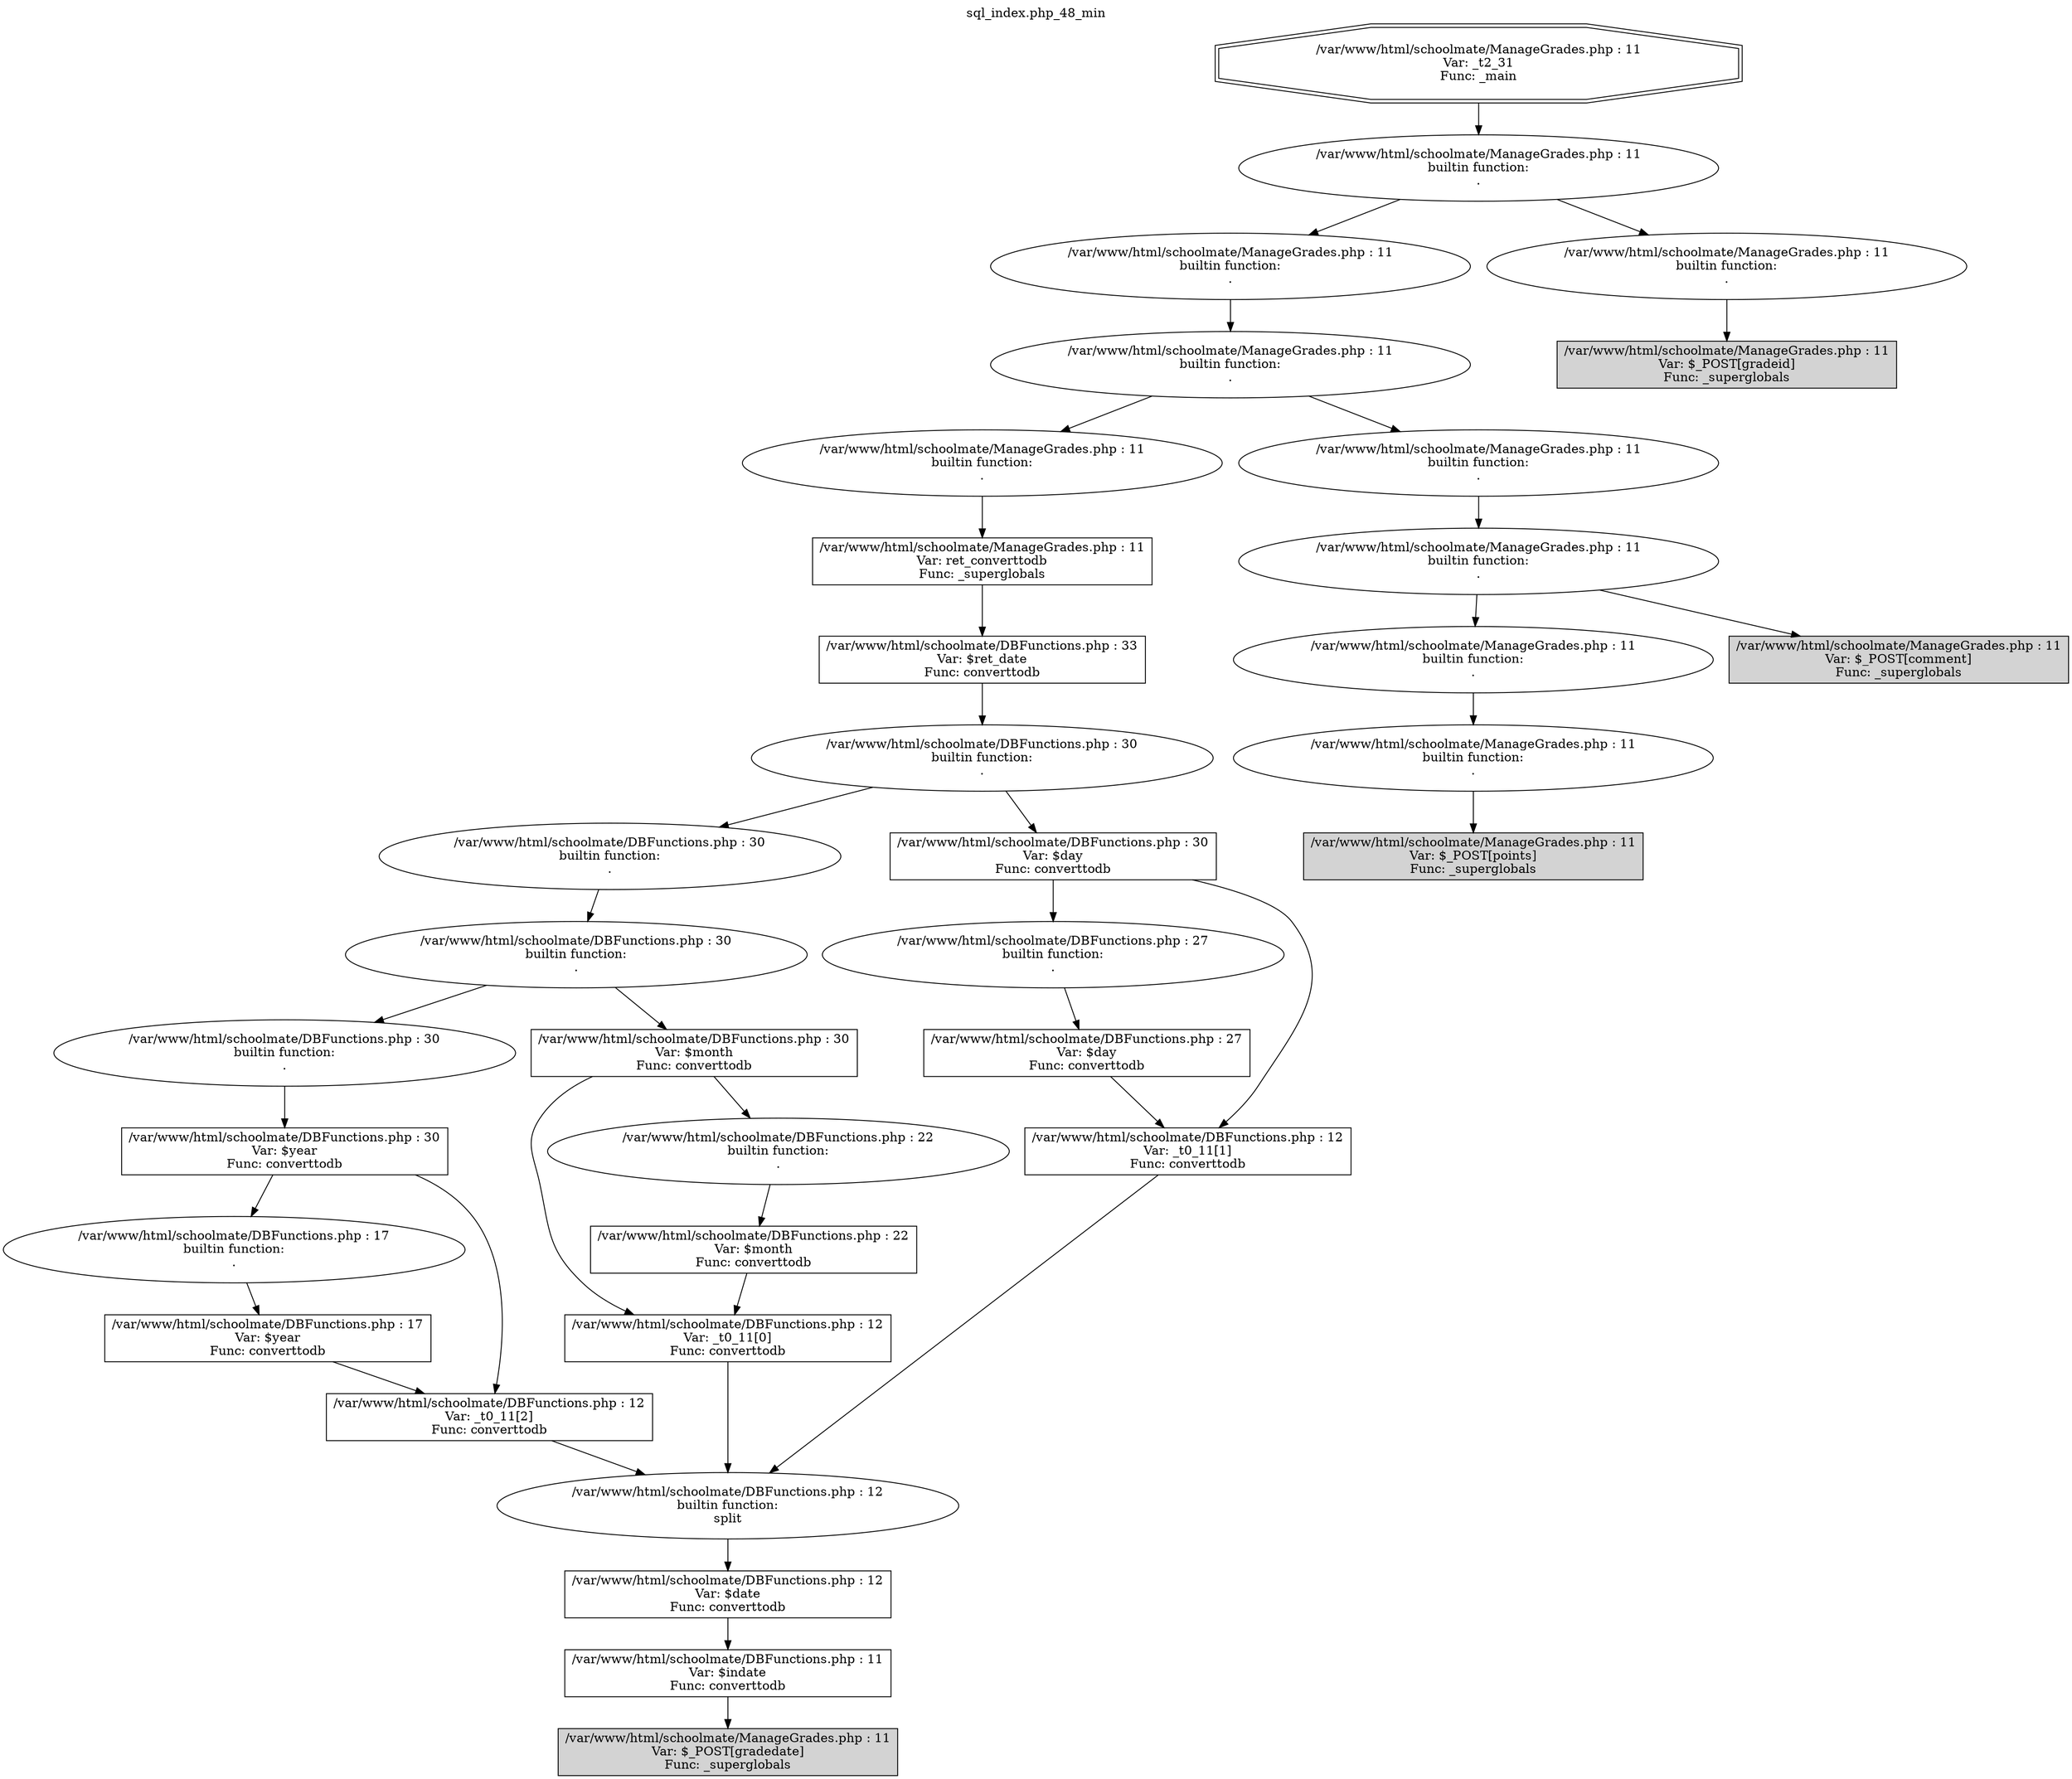 digraph cfg {
  label="sql_index.php_48_min";
  labelloc=t;
  n1 [shape=doubleoctagon, label="/var/www/html/schoolmate/ManageGrades.php : 11\nVar: _t2_31\nFunc: _main\n"];
  n2 [shape=ellipse, label="/var/www/html/schoolmate/ManageGrades.php : 11\nbuiltin function:\n.\n"];
  n3 [shape=ellipse, label="/var/www/html/schoolmate/ManageGrades.php : 11\nbuiltin function:\n.\n"];
  n4 [shape=ellipse, label="/var/www/html/schoolmate/ManageGrades.php : 11\nbuiltin function:\n.\n"];
  n5 [shape=ellipse, label="/var/www/html/schoolmate/ManageGrades.php : 11\nbuiltin function:\n.\n"];
  n6 [shape=box, label="/var/www/html/schoolmate/ManageGrades.php : 11\nVar: ret_converttodb\nFunc: _superglobals\n"];
  n7 [shape=box, label="/var/www/html/schoolmate/DBFunctions.php : 33\nVar: $ret_date\nFunc: converttodb\n"];
  n8 [shape=ellipse, label="/var/www/html/schoolmate/DBFunctions.php : 30\nbuiltin function:\n.\n"];
  n9 [shape=ellipse, label="/var/www/html/schoolmate/DBFunctions.php : 30\nbuiltin function:\n.\n"];
  n10 [shape=ellipse, label="/var/www/html/schoolmate/DBFunctions.php : 30\nbuiltin function:\n.\n"];
  n11 [shape=ellipse, label="/var/www/html/schoolmate/DBFunctions.php : 30\nbuiltin function:\n.\n"];
  n12 [shape=box, label="/var/www/html/schoolmate/DBFunctions.php : 30\nVar: $year\nFunc: converttodb\n"];
  n13 [shape=ellipse, label="/var/www/html/schoolmate/DBFunctions.php : 17\nbuiltin function:\n.\n"];
  n14 [shape=box, label="/var/www/html/schoolmate/DBFunctions.php : 17\nVar: $year\nFunc: converttodb\n"];
  n15 [shape=box, label="/var/www/html/schoolmate/DBFunctions.php : 12\nVar: _t0_11[2]\nFunc: converttodb\n"];
  n16 [shape=ellipse, label="/var/www/html/schoolmate/DBFunctions.php : 12\nbuiltin function:\nsplit\n"];
  n17 [shape=box, label="/var/www/html/schoolmate/DBFunctions.php : 12\nVar: $date\nFunc: converttodb\n"];
  n18 [shape=box, label="/var/www/html/schoolmate/DBFunctions.php : 11\nVar: $indate\nFunc: converttodb\n"];
  n19 [shape=box, label="/var/www/html/schoolmate/ManageGrades.php : 11\nVar: $_POST[gradedate]\nFunc: _superglobals\n",style=filled];
  n20 [shape=box, label="/var/www/html/schoolmate/DBFunctions.php : 30\nVar: $month\nFunc: converttodb\n"];
  n21 [shape=box, label="/var/www/html/schoolmate/DBFunctions.php : 12\nVar: _t0_11[0]\nFunc: converttodb\n"];
  n22 [shape=ellipse, label="/var/www/html/schoolmate/DBFunctions.php : 22\nbuiltin function:\n.\n"];
  n23 [shape=box, label="/var/www/html/schoolmate/DBFunctions.php : 22\nVar: $month\nFunc: converttodb\n"];
  n24 [shape=box, label="/var/www/html/schoolmate/DBFunctions.php : 30\nVar: $day\nFunc: converttodb\n"];
  n25 [shape=ellipse, label="/var/www/html/schoolmate/DBFunctions.php : 27\nbuiltin function:\n.\n"];
  n26 [shape=box, label="/var/www/html/schoolmate/DBFunctions.php : 27\nVar: $day\nFunc: converttodb\n"];
  n27 [shape=box, label="/var/www/html/schoolmate/DBFunctions.php : 12\nVar: _t0_11[1]\nFunc: converttodb\n"];
  n28 [shape=ellipse, label="/var/www/html/schoolmate/ManageGrades.php : 11\nbuiltin function:\n.\n"];
  n29 [shape=ellipse, label="/var/www/html/schoolmate/ManageGrades.php : 11\nbuiltin function:\n.\n"];
  n30 [shape=ellipse, label="/var/www/html/schoolmate/ManageGrades.php : 11\nbuiltin function:\n.\n"];
  n31 [shape=ellipse, label="/var/www/html/schoolmate/ManageGrades.php : 11\nbuiltin function:\n.\n"];
  n32 [shape=box, label="/var/www/html/schoolmate/ManageGrades.php : 11\nVar: $_POST[points]\nFunc: _superglobals\n",style=filled];
  n33 [shape=box, label="/var/www/html/schoolmate/ManageGrades.php : 11\nVar: $_POST[comment]\nFunc: _superglobals\n",style=filled];
  n34 [shape=ellipse, label="/var/www/html/schoolmate/ManageGrades.php : 11\nbuiltin function:\n.\n"];
  n35 [shape=box, label="/var/www/html/schoolmate/ManageGrades.php : 11\nVar: $_POST[gradeid]\nFunc: _superglobals\n",style=filled];
  n1 -> n2;
  n2 -> n3;
  n2 -> n34;
  n3 -> n4;
  n4 -> n5;
  n4 -> n28;
  n5 -> n6;
  n6 -> n7;
  n7 -> n8;
  n8 -> n9;
  n8 -> n24;
  n9 -> n10;
  n10 -> n11;
  n10 -> n20;
  n11 -> n12;
  n12 -> n13;
  n12 -> n15;
  n13 -> n14;
  n14 -> n15;
  n15 -> n16;
  n16 -> n17;
  n17 -> n18;
  n18 -> n19;
  n20 -> n21;
  n20 -> n22;
  n21 -> n16;
  n22 -> n23;
  n23 -> n21;
  n24 -> n25;
  n24 -> n27;
  n25 -> n26;
  n26 -> n27;
  n27 -> n16;
  n28 -> n29;
  n29 -> n30;
  n29 -> n33;
  n30 -> n31;
  n31 -> n32;
  n34 -> n35;
}
